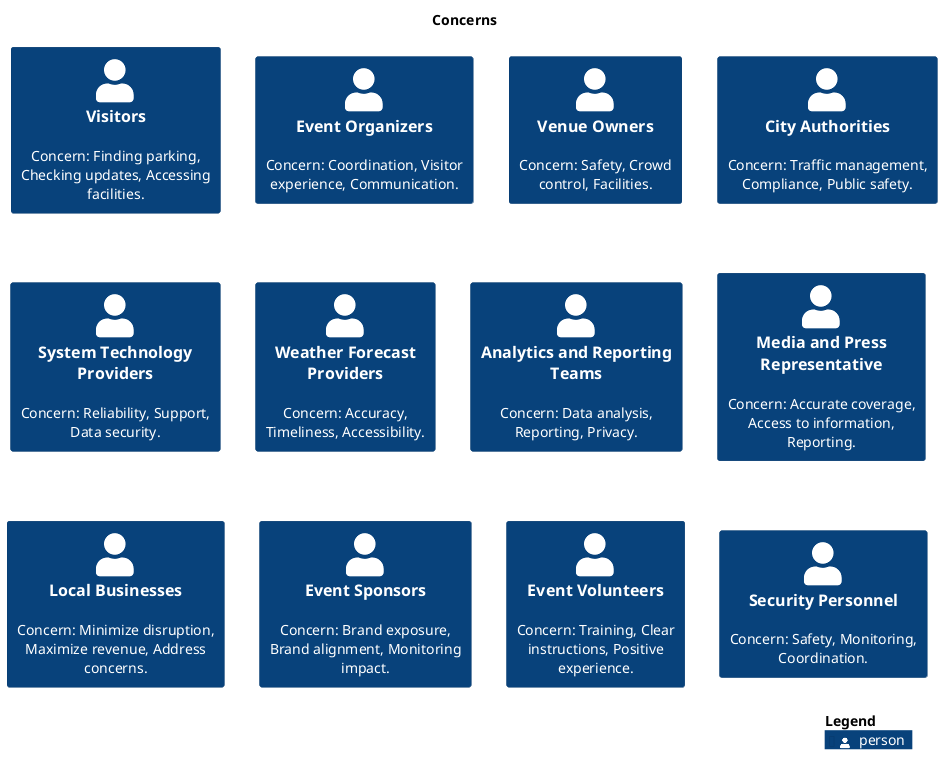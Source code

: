 @startuml SystemConcerns
set separator none
title Concerns

top to bottom direction

!include <C4/C4>
!include <C4/C4_Context>

Person(Visitors, "Visitors", $descr="Concern: Finding parking, Checking updates, Accessing facilities.", $tags="", $link="")
Person(EventOrganizers, "Event Organizers", $descr="Concern: Coordination, Visitor experience, Communication.", $tags="", $link="")
Person(VenueOwners, "Venue Owners", $descr="Concern: Safety, Crowd control, Facilities.", $tags="", $link="")
Person(CityAuthorities, "City Authorities", $descr="Concern: Traffic management, Compliance, Public safety.", $tags="", $link="")

Person(TechnologyProviders, "System Technology Providers", $descr="Concern: Reliability, Support, Data security.", $tags="", $link="")
Person(WeatherForecastProviders, "Weather Forecast Providers", $descr="Concern: Accuracy, Timeliness, Accessibility.", $tags="", $link="")
Person(AnalyticsandReportingTeams, "Analytics and Reporting Teams", $descr="Concern: Data analysis, Reporting, Privacy.", $tags="", $link="")
Person(MediaandPress, "Media and Press Representative", $descr="Concern: Accurate coverage, Access to information, Reporting.", $tags="", $link="")


Person(LocalBusinesses, "Local Businesses", $descr="Concern: Minimize disruption, Maximize revenue, Address concerns.", $tags="", $link="")
Person(EventSponsors, "Event Sponsors", $descr="Concern: Brand exposure, Brand alignment, Monitoring impact.", $tags="", $link="")
Person(EventVolunteers, "Event Volunteers", $descr="Concern: Training, Clear instructions, Positive experience.", $tags="", $link="")
Person(SecurityPersonnel, "Security Personnel", $descr="Concern: Safety, Monitoring, Coordination.", $tags="", $link="")

SHOW_LEGEND(true)
@enduml
